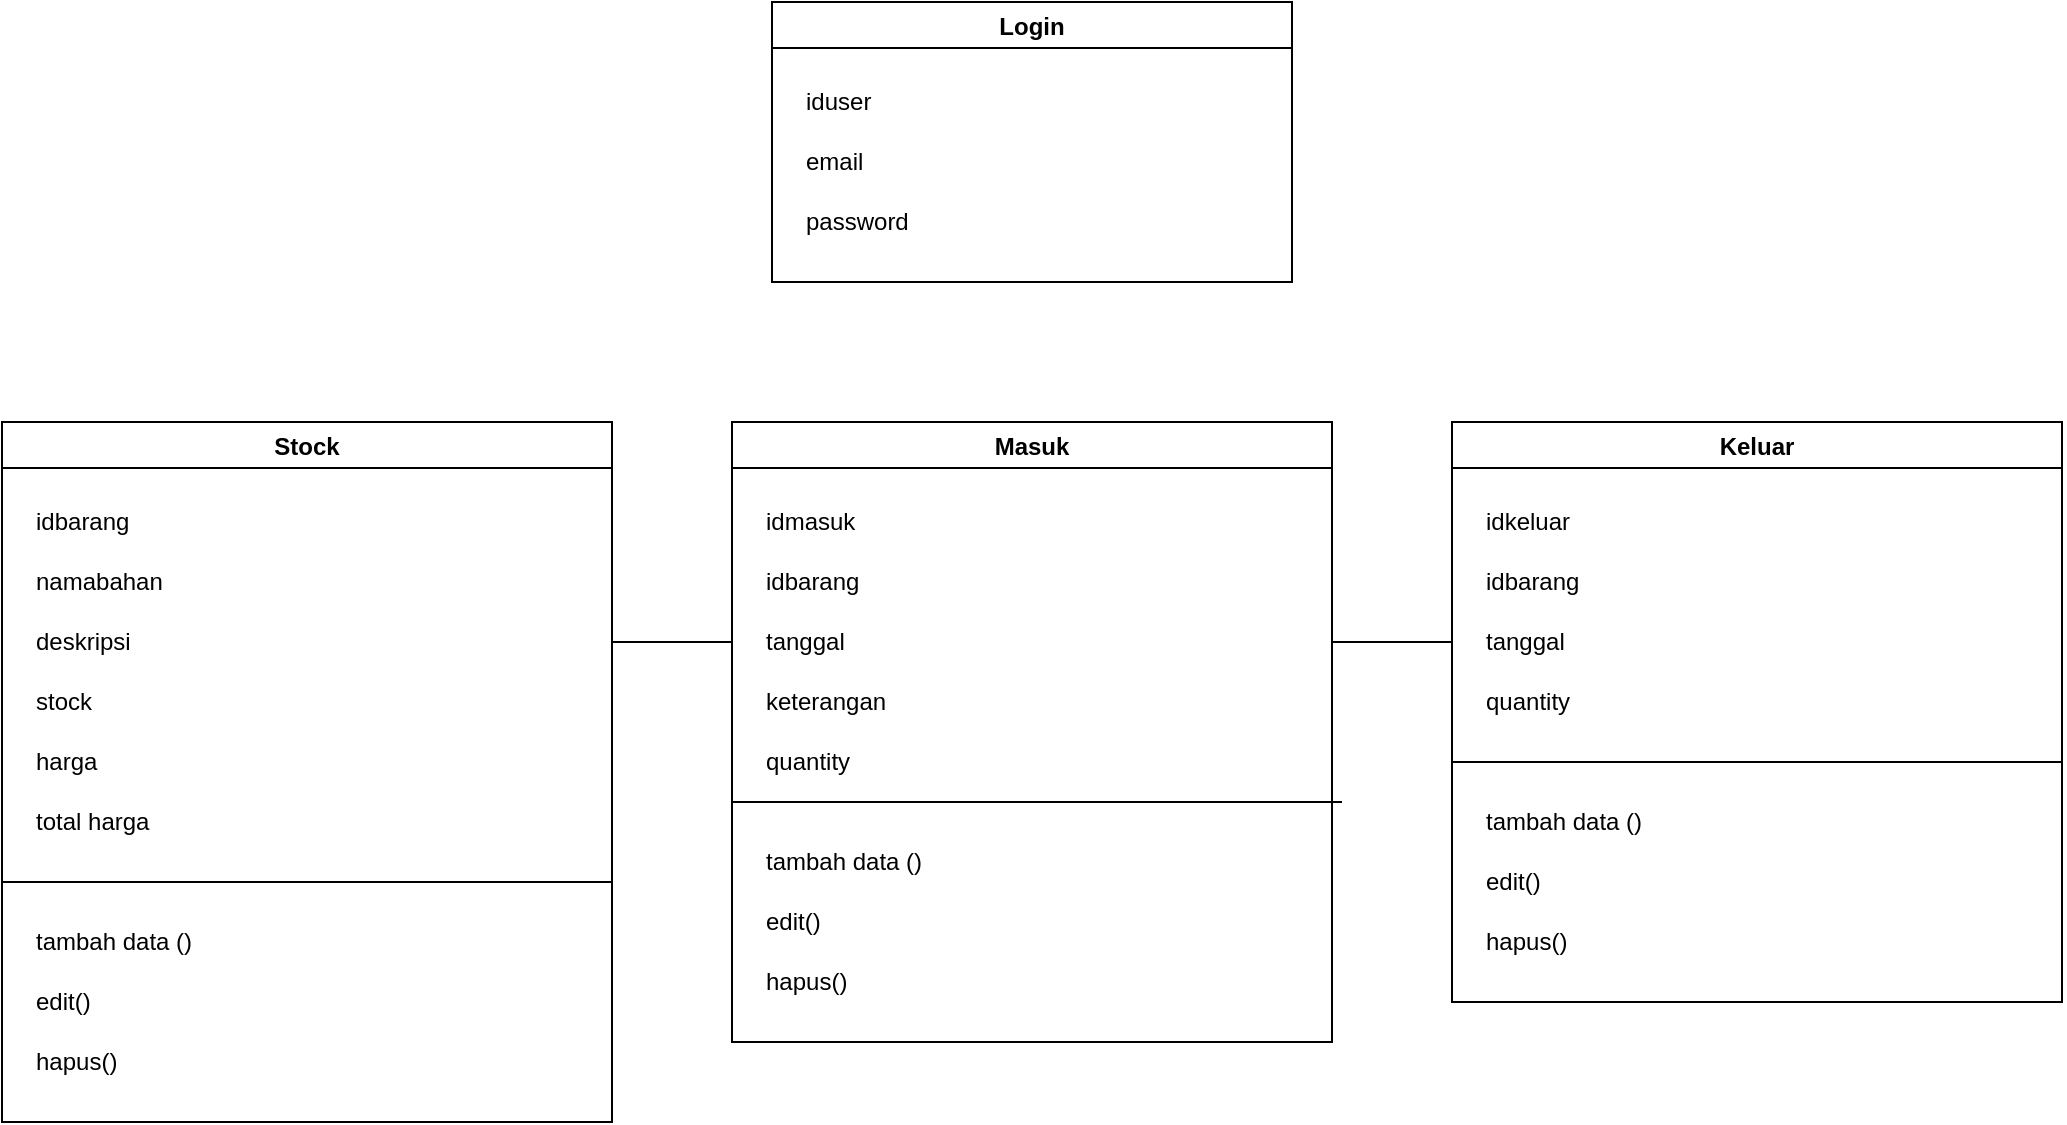 <mxfile version="15.5.8" type="device"><diagram id="LeCWuZE0PDRHf_sEGexT" name="Page-1"><mxGraphModel dx="1572" dy="872" grid="1" gridSize="10" guides="1" tooltips="1" connect="1" arrows="1" fold="1" page="1" pageScale="1" pageWidth="850" pageHeight="1100" math="0" shadow="0"><root><mxCell id="0"/><mxCell id="1" parent="0"/><mxCell id="96uN_YjmzWMqhHk2Uonh-1" value="Login" style="swimlane;" vertex="1" parent="1"><mxGeometry x="660" y="150" width="260" height="140" as="geometry"/></mxCell><mxCell id="96uN_YjmzWMqhHk2Uonh-5" value="iduser" style="text;html=1;align=left;verticalAlign=middle;resizable=0;points=[];autosize=1;strokeColor=none;fillColor=none;" vertex="1" parent="96uN_YjmzWMqhHk2Uonh-1"><mxGeometry x="15" y="40" width="50" height="20" as="geometry"/></mxCell><mxCell id="96uN_YjmzWMqhHk2Uonh-6" value="email" style="text;html=1;align=left;verticalAlign=middle;resizable=0;points=[];autosize=1;strokeColor=none;fillColor=none;" vertex="1" parent="96uN_YjmzWMqhHk2Uonh-1"><mxGeometry x="15" y="70" width="40" height="20" as="geometry"/></mxCell><mxCell id="96uN_YjmzWMqhHk2Uonh-7" value="password" style="text;html=1;align=left;verticalAlign=middle;resizable=0;points=[];autosize=1;strokeColor=none;fillColor=none;" vertex="1" parent="96uN_YjmzWMqhHk2Uonh-1"><mxGeometry x="15" y="100" width="70" height="20" as="geometry"/></mxCell><mxCell id="96uN_YjmzWMqhHk2Uonh-2" value="Stock" style="swimlane;" vertex="1" parent="1"><mxGeometry x="275" y="360" width="305" height="350" as="geometry"/></mxCell><mxCell id="96uN_YjmzWMqhHk2Uonh-8" value="idbarang" style="text;html=1;align=left;verticalAlign=middle;resizable=0;points=[];autosize=1;strokeColor=none;fillColor=none;" vertex="1" parent="96uN_YjmzWMqhHk2Uonh-2"><mxGeometry x="15" y="40" width="60" height="20" as="geometry"/></mxCell><mxCell id="96uN_YjmzWMqhHk2Uonh-9" value="namabahan" style="text;html=1;align=left;verticalAlign=middle;resizable=0;points=[];autosize=1;strokeColor=none;fillColor=none;" vertex="1" parent="96uN_YjmzWMqhHk2Uonh-2"><mxGeometry x="15" y="70" width="80" height="20" as="geometry"/></mxCell><mxCell id="96uN_YjmzWMqhHk2Uonh-10" value="deskripsi" style="text;html=1;align=left;verticalAlign=middle;resizable=0;points=[];autosize=1;strokeColor=none;fillColor=none;" vertex="1" parent="96uN_YjmzWMqhHk2Uonh-2"><mxGeometry x="15" y="100" width="60" height="20" as="geometry"/></mxCell><mxCell id="96uN_YjmzWMqhHk2Uonh-11" value="stock" style="text;html=1;align=left;verticalAlign=middle;resizable=0;points=[];autosize=1;strokeColor=none;fillColor=none;" vertex="1" parent="96uN_YjmzWMqhHk2Uonh-2"><mxGeometry x="15" y="130" width="40" height="20" as="geometry"/></mxCell><mxCell id="96uN_YjmzWMqhHk2Uonh-12" value="harga" style="text;html=1;align=left;verticalAlign=middle;resizable=0;points=[];autosize=1;strokeColor=none;fillColor=none;" vertex="1" parent="96uN_YjmzWMqhHk2Uonh-2"><mxGeometry x="15" y="160" width="50" height="20" as="geometry"/></mxCell><mxCell id="96uN_YjmzWMqhHk2Uonh-13" value="total harga" style="text;html=1;align=left;verticalAlign=middle;resizable=0;points=[];autosize=1;strokeColor=none;fillColor=none;" vertex="1" parent="96uN_YjmzWMqhHk2Uonh-2"><mxGeometry x="15" y="190" width="70" height="20" as="geometry"/></mxCell><mxCell id="96uN_YjmzWMqhHk2Uonh-14" value="" style="endArrow=none;html=1;rounded=0;" edge="1" parent="96uN_YjmzWMqhHk2Uonh-2"><mxGeometry width="50" height="50" relative="1" as="geometry"><mxPoint y="230" as="sourcePoint"/><mxPoint x="305" y="230" as="targetPoint"/></mxGeometry></mxCell><mxCell id="96uN_YjmzWMqhHk2Uonh-23" value="tambah data ()" style="text;html=1;align=left;verticalAlign=middle;resizable=0;points=[];autosize=1;strokeColor=none;fillColor=none;" vertex="1" parent="96uN_YjmzWMqhHk2Uonh-2"><mxGeometry x="15" y="250" width="90" height="20" as="geometry"/></mxCell><mxCell id="96uN_YjmzWMqhHk2Uonh-24" value="edit()" style="text;html=1;align=left;verticalAlign=middle;resizable=0;points=[];autosize=1;strokeColor=none;fillColor=none;" vertex="1" parent="96uN_YjmzWMqhHk2Uonh-2"><mxGeometry x="15" y="280" width="40" height="20" as="geometry"/></mxCell><mxCell id="96uN_YjmzWMqhHk2Uonh-25" value="hapus()" style="text;html=1;align=left;verticalAlign=middle;resizable=0;points=[];autosize=1;strokeColor=none;fillColor=none;" vertex="1" parent="96uN_YjmzWMqhHk2Uonh-2"><mxGeometry x="15" y="310" width="60" height="20" as="geometry"/></mxCell><mxCell id="96uN_YjmzWMqhHk2Uonh-26" value="Masuk" style="swimlane;" vertex="1" parent="1"><mxGeometry x="640" y="360" width="300" height="310" as="geometry"/></mxCell><mxCell id="96uN_YjmzWMqhHk2Uonh-27" value="idmasuk" style="text;html=1;align=left;verticalAlign=middle;resizable=0;points=[];autosize=1;strokeColor=none;fillColor=none;" vertex="1" parent="96uN_YjmzWMqhHk2Uonh-26"><mxGeometry x="15" y="40" width="60" height="20" as="geometry"/></mxCell><mxCell id="96uN_YjmzWMqhHk2Uonh-28" value="idbarang" style="text;html=1;align=left;verticalAlign=middle;resizable=0;points=[];autosize=1;strokeColor=none;fillColor=none;" vertex="1" parent="96uN_YjmzWMqhHk2Uonh-26"><mxGeometry x="15" y="70" width="60" height="20" as="geometry"/></mxCell><mxCell id="96uN_YjmzWMqhHk2Uonh-29" value="tanggal" style="text;html=1;align=left;verticalAlign=middle;resizable=0;points=[];autosize=1;strokeColor=none;fillColor=none;" vertex="1" parent="96uN_YjmzWMqhHk2Uonh-26"><mxGeometry x="15" y="100" width="50" height="20" as="geometry"/></mxCell><mxCell id="96uN_YjmzWMqhHk2Uonh-30" value="keterangan" style="text;html=1;align=left;verticalAlign=middle;resizable=0;points=[];autosize=1;strokeColor=none;fillColor=none;" vertex="1" parent="96uN_YjmzWMqhHk2Uonh-26"><mxGeometry x="15" y="130" width="80" height="20" as="geometry"/></mxCell><mxCell id="96uN_YjmzWMqhHk2Uonh-31" value="quantity" style="text;html=1;align=left;verticalAlign=middle;resizable=0;points=[];autosize=1;strokeColor=none;fillColor=none;" vertex="1" parent="96uN_YjmzWMqhHk2Uonh-26"><mxGeometry x="15" y="160" width="60" height="20" as="geometry"/></mxCell><mxCell id="96uN_YjmzWMqhHk2Uonh-33" value="" style="endArrow=none;html=1;rounded=0;" edge="1" parent="96uN_YjmzWMqhHk2Uonh-26"><mxGeometry width="50" height="50" relative="1" as="geometry"><mxPoint y="190" as="sourcePoint"/><mxPoint x="305" y="190" as="targetPoint"/></mxGeometry></mxCell><mxCell id="96uN_YjmzWMqhHk2Uonh-34" value="tambah data ()" style="text;html=1;align=left;verticalAlign=middle;resizable=0;points=[];autosize=1;strokeColor=none;fillColor=none;" vertex="1" parent="96uN_YjmzWMqhHk2Uonh-26"><mxGeometry x="15" y="210" width="90" height="20" as="geometry"/></mxCell><mxCell id="96uN_YjmzWMqhHk2Uonh-35" value="edit()" style="text;html=1;align=left;verticalAlign=middle;resizable=0;points=[];autosize=1;strokeColor=none;fillColor=none;" vertex="1" parent="96uN_YjmzWMqhHk2Uonh-26"><mxGeometry x="15" y="240" width="40" height="20" as="geometry"/></mxCell><mxCell id="96uN_YjmzWMqhHk2Uonh-36" value="hapus()" style="text;html=1;align=left;verticalAlign=middle;resizable=0;points=[];autosize=1;strokeColor=none;fillColor=none;" vertex="1" parent="96uN_YjmzWMqhHk2Uonh-26"><mxGeometry x="15" y="270" width="60" height="20" as="geometry"/></mxCell><mxCell id="96uN_YjmzWMqhHk2Uonh-37" value="Keluar" style="swimlane;startSize=23;" vertex="1" parent="1"><mxGeometry x="1000" y="360" width="305" height="290" as="geometry"/></mxCell><mxCell id="96uN_YjmzWMqhHk2Uonh-38" value="idkeluar" style="text;html=1;align=left;verticalAlign=middle;resizable=0;points=[];autosize=1;strokeColor=none;fillColor=none;" vertex="1" parent="96uN_YjmzWMqhHk2Uonh-37"><mxGeometry x="15" y="40" width="60" height="20" as="geometry"/></mxCell><mxCell id="96uN_YjmzWMqhHk2Uonh-39" value="idbarang" style="text;html=1;align=left;verticalAlign=middle;resizable=0;points=[];autosize=1;strokeColor=none;fillColor=none;" vertex="1" parent="96uN_YjmzWMqhHk2Uonh-37"><mxGeometry x="15" y="70" width="60" height="20" as="geometry"/></mxCell><mxCell id="96uN_YjmzWMqhHk2Uonh-40" value="tanggal" style="text;html=1;align=left;verticalAlign=middle;resizable=0;points=[];autosize=1;strokeColor=none;fillColor=none;" vertex="1" parent="96uN_YjmzWMqhHk2Uonh-37"><mxGeometry x="15" y="100" width="50" height="20" as="geometry"/></mxCell><mxCell id="96uN_YjmzWMqhHk2Uonh-41" value="quantity" style="text;html=1;align=left;verticalAlign=middle;resizable=0;points=[];autosize=1;strokeColor=none;fillColor=none;" vertex="1" parent="96uN_YjmzWMqhHk2Uonh-37"><mxGeometry x="15" y="130" width="60" height="20" as="geometry"/></mxCell><mxCell id="96uN_YjmzWMqhHk2Uonh-43" value="" style="endArrow=none;html=1;rounded=0;" edge="1" parent="96uN_YjmzWMqhHk2Uonh-37"><mxGeometry width="50" height="50" relative="1" as="geometry"><mxPoint y="170" as="sourcePoint"/><mxPoint x="305" y="170" as="targetPoint"/></mxGeometry></mxCell><mxCell id="96uN_YjmzWMqhHk2Uonh-44" value="tambah data ()" style="text;html=1;align=left;verticalAlign=middle;resizable=0;points=[];autosize=1;strokeColor=none;fillColor=none;" vertex="1" parent="96uN_YjmzWMqhHk2Uonh-37"><mxGeometry x="15" y="190" width="90" height="20" as="geometry"/></mxCell><mxCell id="96uN_YjmzWMqhHk2Uonh-45" value="edit()" style="text;html=1;align=left;verticalAlign=middle;resizable=0;points=[];autosize=1;strokeColor=none;fillColor=none;" vertex="1" parent="96uN_YjmzWMqhHk2Uonh-37"><mxGeometry x="15" y="220" width="40" height="20" as="geometry"/></mxCell><mxCell id="96uN_YjmzWMqhHk2Uonh-46" value="hapus()" style="text;html=1;align=left;verticalAlign=middle;resizable=0;points=[];autosize=1;strokeColor=none;fillColor=none;" vertex="1" parent="96uN_YjmzWMqhHk2Uonh-37"><mxGeometry x="15" y="250" width="60" height="20" as="geometry"/></mxCell><mxCell id="96uN_YjmzWMqhHk2Uonh-47" value="" style="endArrow=none;html=1;rounded=0;" edge="1" parent="1"><mxGeometry width="50" height="50" relative="1" as="geometry"><mxPoint x="580" y="470" as="sourcePoint"/><mxPoint x="640" y="470" as="targetPoint"/></mxGeometry></mxCell><mxCell id="96uN_YjmzWMqhHk2Uonh-48" value="" style="endArrow=none;html=1;rounded=0;" edge="1" parent="1"><mxGeometry width="50" height="50" relative="1" as="geometry"><mxPoint x="940" y="470" as="sourcePoint"/><mxPoint x="1000" y="470" as="targetPoint"/></mxGeometry></mxCell></root></mxGraphModel></diagram></mxfile>